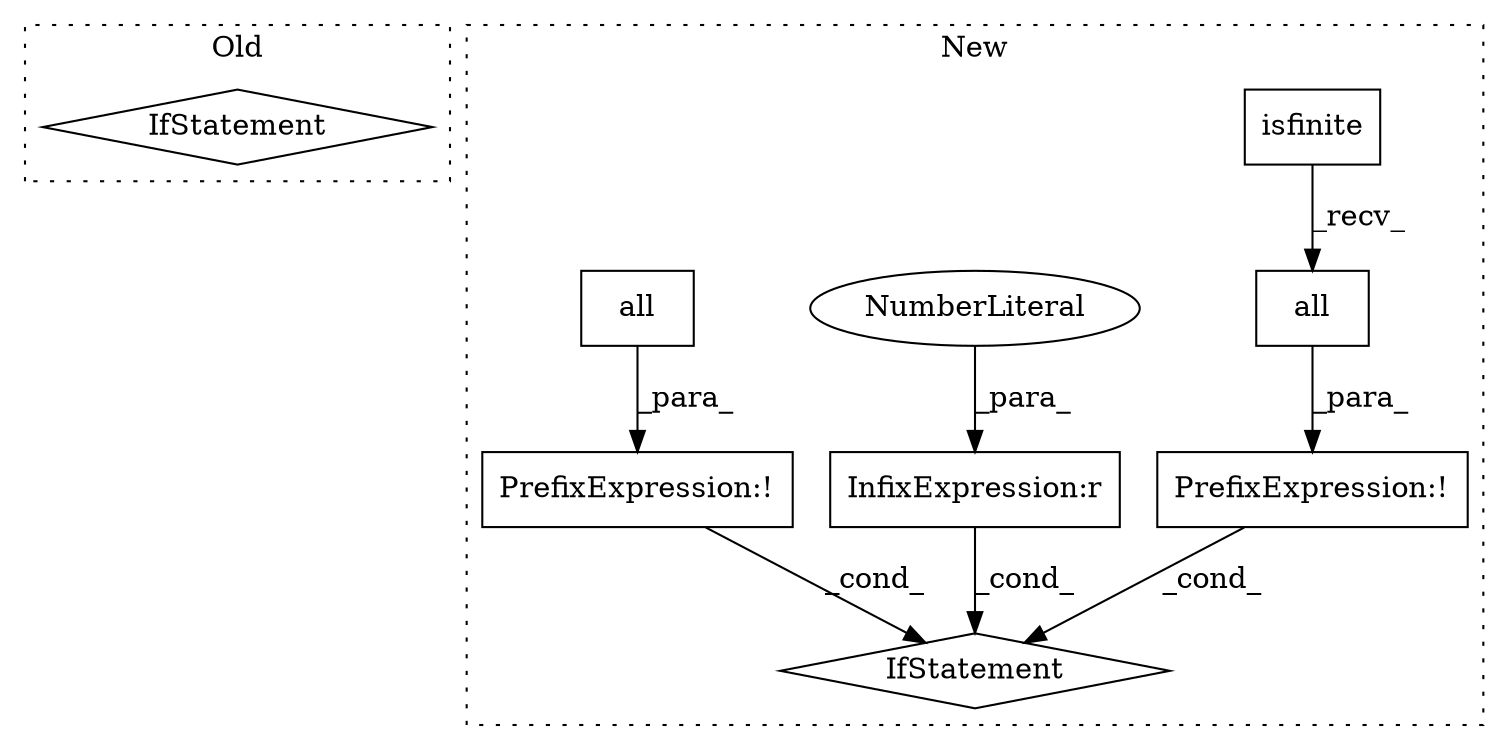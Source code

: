 digraph G {
subgraph cluster0 {
1 [label="IfStatement" a="25" s="2574" l="3" shape="diamond"];
label = "Old";
style="dotted";
}
subgraph cluster1 {
2 [label="isfinite" a="32" s="2572,2582" l="9,1" shape="box"];
3 [label="IfStatement" a="25" s="2509,2589" l="4,2" shape="diamond"];
4 [label="InfixExpression:r" a="27" s="2524" l="3" shape="box"];
5 [label="NumberLiteral" a="34" s="2527" l="1" shape="ellipse"];
6 [label="PrefixExpression:!" a="38" s="2565" l="1" shape="box"];
7 [label="all" a="32" s="2556" l="5" shape="box"];
8 [label="PrefixExpression:!" a="38" s="2533" l="1" shape="box"];
9 [label="all" a="32" s="2584" l="5" shape="box"];
label = "New";
style="dotted";
}
2 -> 9 [label="_recv_"];
4 -> 3 [label="_cond_"];
5 -> 4 [label="_para_"];
6 -> 3 [label="_cond_"];
7 -> 8 [label="_para_"];
8 -> 3 [label="_cond_"];
9 -> 6 [label="_para_"];
}